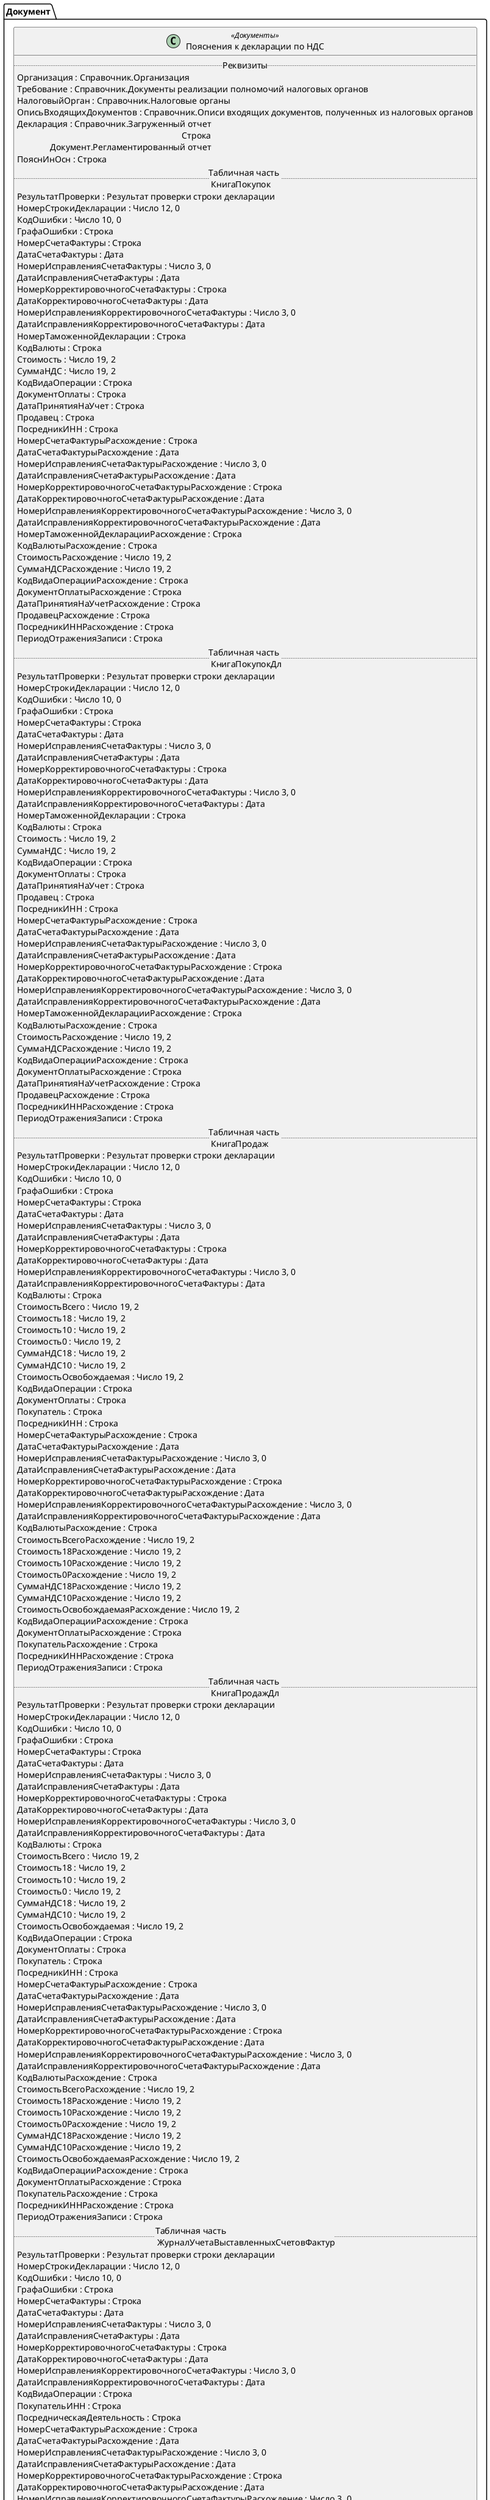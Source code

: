 ﻿@startuml ПоясненияКДекларацииПоНДС
'!include templates.wsd
'..\include templates.wsd
class Документ.ПоясненияКДекларацииПоНДС as "Пояснения к декларации по НДС" <<Документы>>
{
..Реквизиты..
Организация : Справочник.Организация
Требование : Справочник.Документы реализации полномочий налоговых органов
НалоговыйОрган : Справочник.Налоговые органы
ОписьВходящихДокументов : Справочник.Описи входящих документов, полученных из налоговых органов
Декларация : Справочник.Загруженный отчет\rСтрока\rДокумент.Регламентированный отчет
ПояснИнОсн : Строка
..Табличная часть \n КнигаПокупок..
РезультатПроверки : Результат проверки строки декларации
НомерСтрокиДекларации : Число 12, 0
КодОшибки : Число 10, 0
ГрафаОшибки : Строка
НомерСчетаФактуры : Строка
ДатаСчетаФактуры : Дата
НомерИсправленияСчетаФактуры : Число 3, 0
ДатаИсправленияСчетаФактуры : Дата
НомерКорректировочногоСчетаФактуры : Строка
ДатаКорректировочногоСчетаФактуры : Дата
НомерИсправленияКорректировочногоСчетаФактуры : Число 3, 0
ДатаИсправленияКорректировочногоСчетаФактуры : Дата
НомерТаможеннойДекларации : Строка
КодВалюты : Строка
Стоимость : Число 19, 2
СуммаНДС : Число 19, 2
КодВидаОперации : Строка
ДокументОплаты : Строка
ДатаПринятияНаУчет : Строка
Продавец : Строка
ПосредникИНН : Строка
НомерСчетаФактурыРасхождение : Строка
ДатаСчетаФактурыРасхождение : Дата
НомерИсправленияСчетаФактурыРасхождение : Число 3, 0
ДатаИсправленияСчетаФактурыРасхождение : Дата
НомерКорректировочногоСчетаФактурыРасхождение : Строка
ДатаКорректировочногоСчетаФактурыРасхождение : Дата
НомерИсправленияКорректировочногоСчетаФактурыРасхождение : Число 3, 0
ДатаИсправленияКорректировочногоСчетаФактурыРасхождение : Дата
НомерТаможеннойДекларацииРасхождение : Строка
КодВалютыРасхождение : Строка
СтоимостьРасхождение : Число 19, 2
СуммаНДСРасхождение : Число 19, 2
КодВидаОперацииРасхождение : Строка
ДокументОплатыРасхождение : Строка
ДатаПринятияНаУчетРасхождение : Строка
ПродавецРасхождение : Строка
ПосредникИННРасхождение : Строка
ПериодОтраженияЗаписи : Строка
..Табличная часть \n КнигаПокупокДл..
РезультатПроверки : Результат проверки строки декларации
НомерСтрокиДекларации : Число 12, 0
КодОшибки : Число 10, 0
ГрафаОшибки : Строка
НомерСчетаФактуры : Строка
ДатаСчетаФактуры : Дата
НомерИсправленияСчетаФактуры : Число 3, 0
ДатаИсправленияСчетаФактуры : Дата
НомерКорректировочногоСчетаФактуры : Строка
ДатаКорректировочногоСчетаФактуры : Дата
НомерИсправленияКорректировочногоСчетаФактуры : Число 3, 0
ДатаИсправленияКорректировочногоСчетаФактуры : Дата
НомерТаможеннойДекларации : Строка
КодВалюты : Строка
Стоимость : Число 19, 2
СуммаНДС : Число 19, 2
КодВидаОперации : Строка
ДокументОплаты : Строка
ДатаПринятияНаУчет : Строка
Продавец : Строка
ПосредникИНН : Строка
НомерСчетаФактурыРасхождение : Строка
ДатаСчетаФактурыРасхождение : Дата
НомерИсправленияСчетаФактурыРасхождение : Число 3, 0
ДатаИсправленияСчетаФактурыРасхождение : Дата
НомерКорректировочногоСчетаФактурыРасхождение : Строка
ДатаКорректировочногоСчетаФактурыРасхождение : Дата
НомерИсправленияКорректировочногоСчетаФактурыРасхождение : Число 3, 0
ДатаИсправленияКорректировочногоСчетаФактурыРасхождение : Дата
НомерТаможеннойДекларацииРасхождение : Строка
КодВалютыРасхождение : Строка
СтоимостьРасхождение : Число 19, 2
СуммаНДСРасхождение : Число 19, 2
КодВидаОперацииРасхождение : Строка
ДокументОплатыРасхождение : Строка
ДатаПринятияНаУчетРасхождение : Строка
ПродавецРасхождение : Строка
ПосредникИННРасхождение : Строка
ПериодОтраженияЗаписи : Строка
..Табличная часть \n КнигаПродаж..
РезультатПроверки : Результат проверки строки декларации
НомерСтрокиДекларации : Число 12, 0
КодОшибки : Число 10, 0
ГрафаОшибки : Строка
НомерСчетаФактуры : Строка
ДатаСчетаФактуры : Дата
НомерИсправленияСчетаФактуры : Число 3, 0
ДатаИсправленияСчетаФактуры : Дата
НомерКорректировочногоСчетаФактуры : Строка
ДатаКорректировочногоСчетаФактуры : Дата
НомерИсправленияКорректировочногоСчетаФактуры : Число 3, 0
ДатаИсправленияКорректировочногоСчетаФактуры : Дата
КодВалюты : Строка
СтоимостьВсего : Число 19, 2
Стоимость18 : Число 19, 2
Стоимость10 : Число 19, 2
Стоимость0 : Число 19, 2
СуммаНДС18 : Число 19, 2
СуммаНДС10 : Число 19, 2
СтоимостьОсвобождаемая : Число 19, 2
КодВидаОперации : Строка
ДокументОплаты : Строка
Покупатель : Строка
ПосредникИНН : Строка
НомерСчетаФактурыРасхождение : Строка
ДатаСчетаФактурыРасхождение : Дата
НомерИсправленияСчетаФактурыРасхождение : Число 3, 0
ДатаИсправленияСчетаФактурыРасхождение : Дата
НомерКорректировочногоСчетаФактурыРасхождение : Строка
ДатаКорректировочногоСчетаФактурыРасхождение : Дата
НомерИсправленияКорректировочногоСчетаФактурыРасхождение : Число 3, 0
ДатаИсправленияКорректировочногоСчетаФактурыРасхождение : Дата
КодВалютыРасхождение : Строка
СтоимостьВсегоРасхождение : Число 19, 2
Стоимость18Расхождение : Число 19, 2
Стоимость10Расхождение : Число 19, 2
Стоимость0Расхождение : Число 19, 2
СуммаНДС18Расхождение : Число 19, 2
СуммаНДС10Расхождение : Число 19, 2
СтоимостьОсвобождаемаяРасхождение : Число 19, 2
КодВидаОперацииРасхождение : Строка
ДокументОплатыРасхождение : Строка
ПокупательРасхождение : Строка
ПосредникИННРасхождение : Строка
ПериодОтраженияЗаписи : Строка
..Табличная часть \n КнигаПродажДл..
РезультатПроверки : Результат проверки строки декларации
НомерСтрокиДекларации : Число 12, 0
КодОшибки : Число 10, 0
ГрафаОшибки : Строка
НомерСчетаФактуры : Строка
ДатаСчетаФактуры : Дата
НомерИсправленияСчетаФактуры : Число 3, 0
ДатаИсправленияСчетаФактуры : Дата
НомерКорректировочногоСчетаФактуры : Строка
ДатаКорректировочногоСчетаФактуры : Дата
НомерИсправленияКорректировочногоСчетаФактуры : Число 3, 0
ДатаИсправленияКорректировочногоСчетаФактуры : Дата
КодВалюты : Строка
СтоимостьВсего : Число 19, 2
Стоимость18 : Число 19, 2
Стоимость10 : Число 19, 2
Стоимость0 : Число 19, 2
СуммаНДС18 : Число 19, 2
СуммаНДС10 : Число 19, 2
СтоимостьОсвобождаемая : Число 19, 2
КодВидаОперации : Строка
ДокументОплаты : Строка
Покупатель : Строка
ПосредникИНН : Строка
НомерСчетаФактурыРасхождение : Строка
ДатаСчетаФактурыРасхождение : Дата
НомерИсправленияСчетаФактурыРасхождение : Число 3, 0
ДатаИсправленияСчетаФактурыРасхождение : Дата
НомерКорректировочногоСчетаФактурыРасхождение : Строка
ДатаКорректировочногоСчетаФактурыРасхождение : Дата
НомерИсправленияКорректировочногоСчетаФактурыРасхождение : Число 3, 0
ДатаИсправленияКорректировочногоСчетаФактурыРасхождение : Дата
КодВалютыРасхождение : Строка
СтоимостьВсегоРасхождение : Число 19, 2
Стоимость18Расхождение : Число 19, 2
Стоимость10Расхождение : Число 19, 2
Стоимость0Расхождение : Число 19, 2
СуммаНДС18Расхождение : Число 19, 2
СуммаНДС10Расхождение : Число 19, 2
СтоимостьОсвобождаемаяРасхождение : Число 19, 2
КодВидаОперацииРасхождение : Строка
ДокументОплатыРасхождение : Строка
ПокупательРасхождение : Строка
ПосредникИННРасхождение : Строка
ПериодОтраженияЗаписи : Строка
..Табличная часть \n ЖурналУчетаВыставленныхСчетовФактур..
РезультатПроверки : Результат проверки строки декларации
НомерСтрокиДекларации : Число 12, 0
КодОшибки : Число 10, 0
ГрафаОшибки : Строка
НомерСчетаФактуры : Строка
ДатаСчетаФактуры : Дата
НомерИсправленияСчетаФактуры : Число 3, 0
ДатаИсправленияСчетаФактуры : Дата
НомерКорректировочногоСчетаФактуры : Строка
ДатаКорректировочногоСчетаФактуры : Дата
НомерИсправленияКорректировочногоСчетаФактуры : Число 3, 0
ДатаИсправленияКорректировочногоСчетаФактуры : Дата
КодВидаОперации : Строка
ПокупательИНН : Строка
ПосредническаяДеятельность : Строка
НомерСчетаФактурыРасхождение : Строка
ДатаСчетаФактурыРасхождение : Дата
НомерИсправленияСчетаФактурыРасхождение : Число 3, 0
ДатаИсправленияСчетаФактурыРасхождение : Дата
НомерКорректировочногоСчетаФактурыРасхождение : Строка
ДатаКорректировочногоСчетаФактурыРасхождение : Дата
НомерИсправленияКорректировочногоСчетаФактурыРасхождение : Число 3, 0
ДатаИсправленияКорректировочногоСчетаФактурыРасхождение : Дата
КодВидаОперацииРасхождение : Строка
ПокупательИННРасхождение : Строка
ПосредническаяДеятельностьРасхождение : Строка
ПериодОтраженияЗаписи : Строка
..Табличная часть \n ЖурналУчетаПолученныхСчетовФактур..
НомерСтрокиДекларации : Число 12, 0
КодОшибки : Число 10, 0
ГрафаОшибки : Строка
РезультатПроверки : Результат проверки строки декларации
НомерСчетаФактуры : Строка
ДатаСчетаФактуры : Дата
НомерИсправленияСчетаФактуры : Число 3, 0
ДатаИсправленияСчетаФактуры : Дата
НомерКорректировочногоСчетаФактуры : Строка
ДатаКорректировочногоСчетаФактуры : Дата
НомерИсправленияКорректировочногоСчетаФактуры : Число 3, 0
ДатаИсправленияКорректировочногоСчетаФактуры : Дата
КодВидаСделки : Строка
КодВалюты : Строка
КодВидаОперации : Строка
ПродавецИНН : Строка
СубкомиссионерИНН : Строка
Стоимость : Число 19, 2
СуммаНДС : Число 19, 2
РазницаСтоимостиУменьшение : Число 19, 2
РазницаСтоимостиУвеличение : Число 19, 2
РазницаСуммыНДСУменьшение : Число 19, 2
РазницаСуммыНДСУвеличение : Число 19, 2
НомерСчетаФактурыРасхождение : Строка
ДатаСчетаФактурыРасхождение : Дата
НомерИсправленияСчетаФактурыРасхождение : Число 3, 0
ДатаИсправленияСчетаФактурыРасхождение : Дата
НомерКорректировочногоСчетаФактурыРасхождение : Строка
ДатаКорректировочногоСчетаФактурыРасхождение : Дата
НомерИсправленияКорректировочногоСчетаФактурыРасхождение : Число 3, 0
ДатаИсправленияКорректировочногоСчетаФактурыРасхождение : Дата
КодВидаСделкиРасхождение : Строка
КодВалютыРасхождение : Строка
КодВидаОперацииРасхождение : Строка
ПродавецИННРасхождение : Строка
СубкомиссионерИННРасхождение : Строка
СтоимостьРасхождение : Число 19, 2
СуммаНДСРасхождение : Число 19, 2
РазницаСтоимостиУменьшениеРасхождение : Число 19, 2
РазницаСтоимостиУвеличениеРасхождение : Число 19, 2
РазницаСуммыНДСУменьшениеРасхождение : Число 19, 2
РазницаСуммыНДСУвеличениеРасхождение : Число 19, 2
ПериодОтраженияЗаписи : Строка
..Табличная часть \n ВыставленныеСчетаФактурыНеплательщиковНДС..
КодОшибки : Число 10, 0
ГрафаОшибки : Строка
РезультатПроверки : Результат проверки строки декларации
НомерСчетаФактуры : Строка
ДатаСчетаФактуры : Дата
КодВалюты : Строка
ПокупательИНН : Строка
СтоимостьБезНДС : Число 19, 2
СуммаНДС : Число 19, 2
Стоимость : Число 19, 2
НомерСчетаФактурыРасхождение : Строка
ДатаСчетаФактурыРасхождение : Дата
КодВалютыРасхождение : Строка
ПокупательИННРасхождение : Строка
СтоимостьБезНДСРасхождение : Число 19, 2
СуммаНДСРасхождение : Число 19, 2
СтоимостьРасхождение : Число 19, 2
ПериодОтраженияЗаписи : Строка
..Табличная часть \n Контрагенты..
ИдентификаторЗначения : Строка
ИНН : Строка
КПП : Строка
..Табличная часть \n ДокументыОплаты..
ИдентификаторЗначения : Строка
Номер : Строка
Дата : Дата
..Табличная часть \n ДатыПринятияНаУчет..
ИдентификаторЗначения : Строка
ДатаПринятияНаУчет : Дата
..Табличная часть \n ПосредническаяДеятельность..
ИдентификаторЗначения : Строка
НомерСчетаФактуры : Строка
ДатаСчетаФактуры : Дата
КодВалюты : Строка
Стоимость : Число 19, 2
СуммаНДС : Число 19, 2
РазницаСтоимостиУменьшение : Число 19, 2
РазницаСтоимостиУвеличение : Число 19, 2
РазницаСуммыНДСУменьшение : Число 19, 2
РазницаСуммыНДСУвеличение : Число 19, 2
ПродавецИНН : Строка
..Табличная часть \n СведКС..
НомКС : Строка
ПоясненКС : Строка
ФормулировкаНарушения : Строка
НормаЗакона : Строка
ДанныеДекларации : Строка
КонтрольноеCоотношение : Строка
..Табличная часть \n НетКнигаПрод..
РезультатПроверки : Результат проверки строки декларации
НомерСчетаФактуры : Строка
ДатаСчетаФактуры : Дата
СтоимостьВсего : Число 19, 2
Раздел : Строка
ПокупательИНН : Строка
ПокупательИННРасхождение : Строка
ПокупательКПП : Строка
ПокупательКППРасхождение : Строка
ПосредникИНН : Строка
ПосредникИННРасхождение : Строка
ПосредникКПП : Строка
ПосредникКППРасхождение : Строка
КодВидаОперации : Строка
КодВидаОперацииРасхождение : Строка
НомерСчетаФактурыРасхождение : Строка
ДатаСчетаФактурыРасхождение : Дата
СтоимостьВсегоРасхождение : Число 19, 2
РазделРасхождение : Строка
СтоимостьРубВсего : Число 19, 2
СтоимостьРубВсегоРасхождение : Число 19, 2
НаименованиеКонтрагента : Строка
}
@enduml
